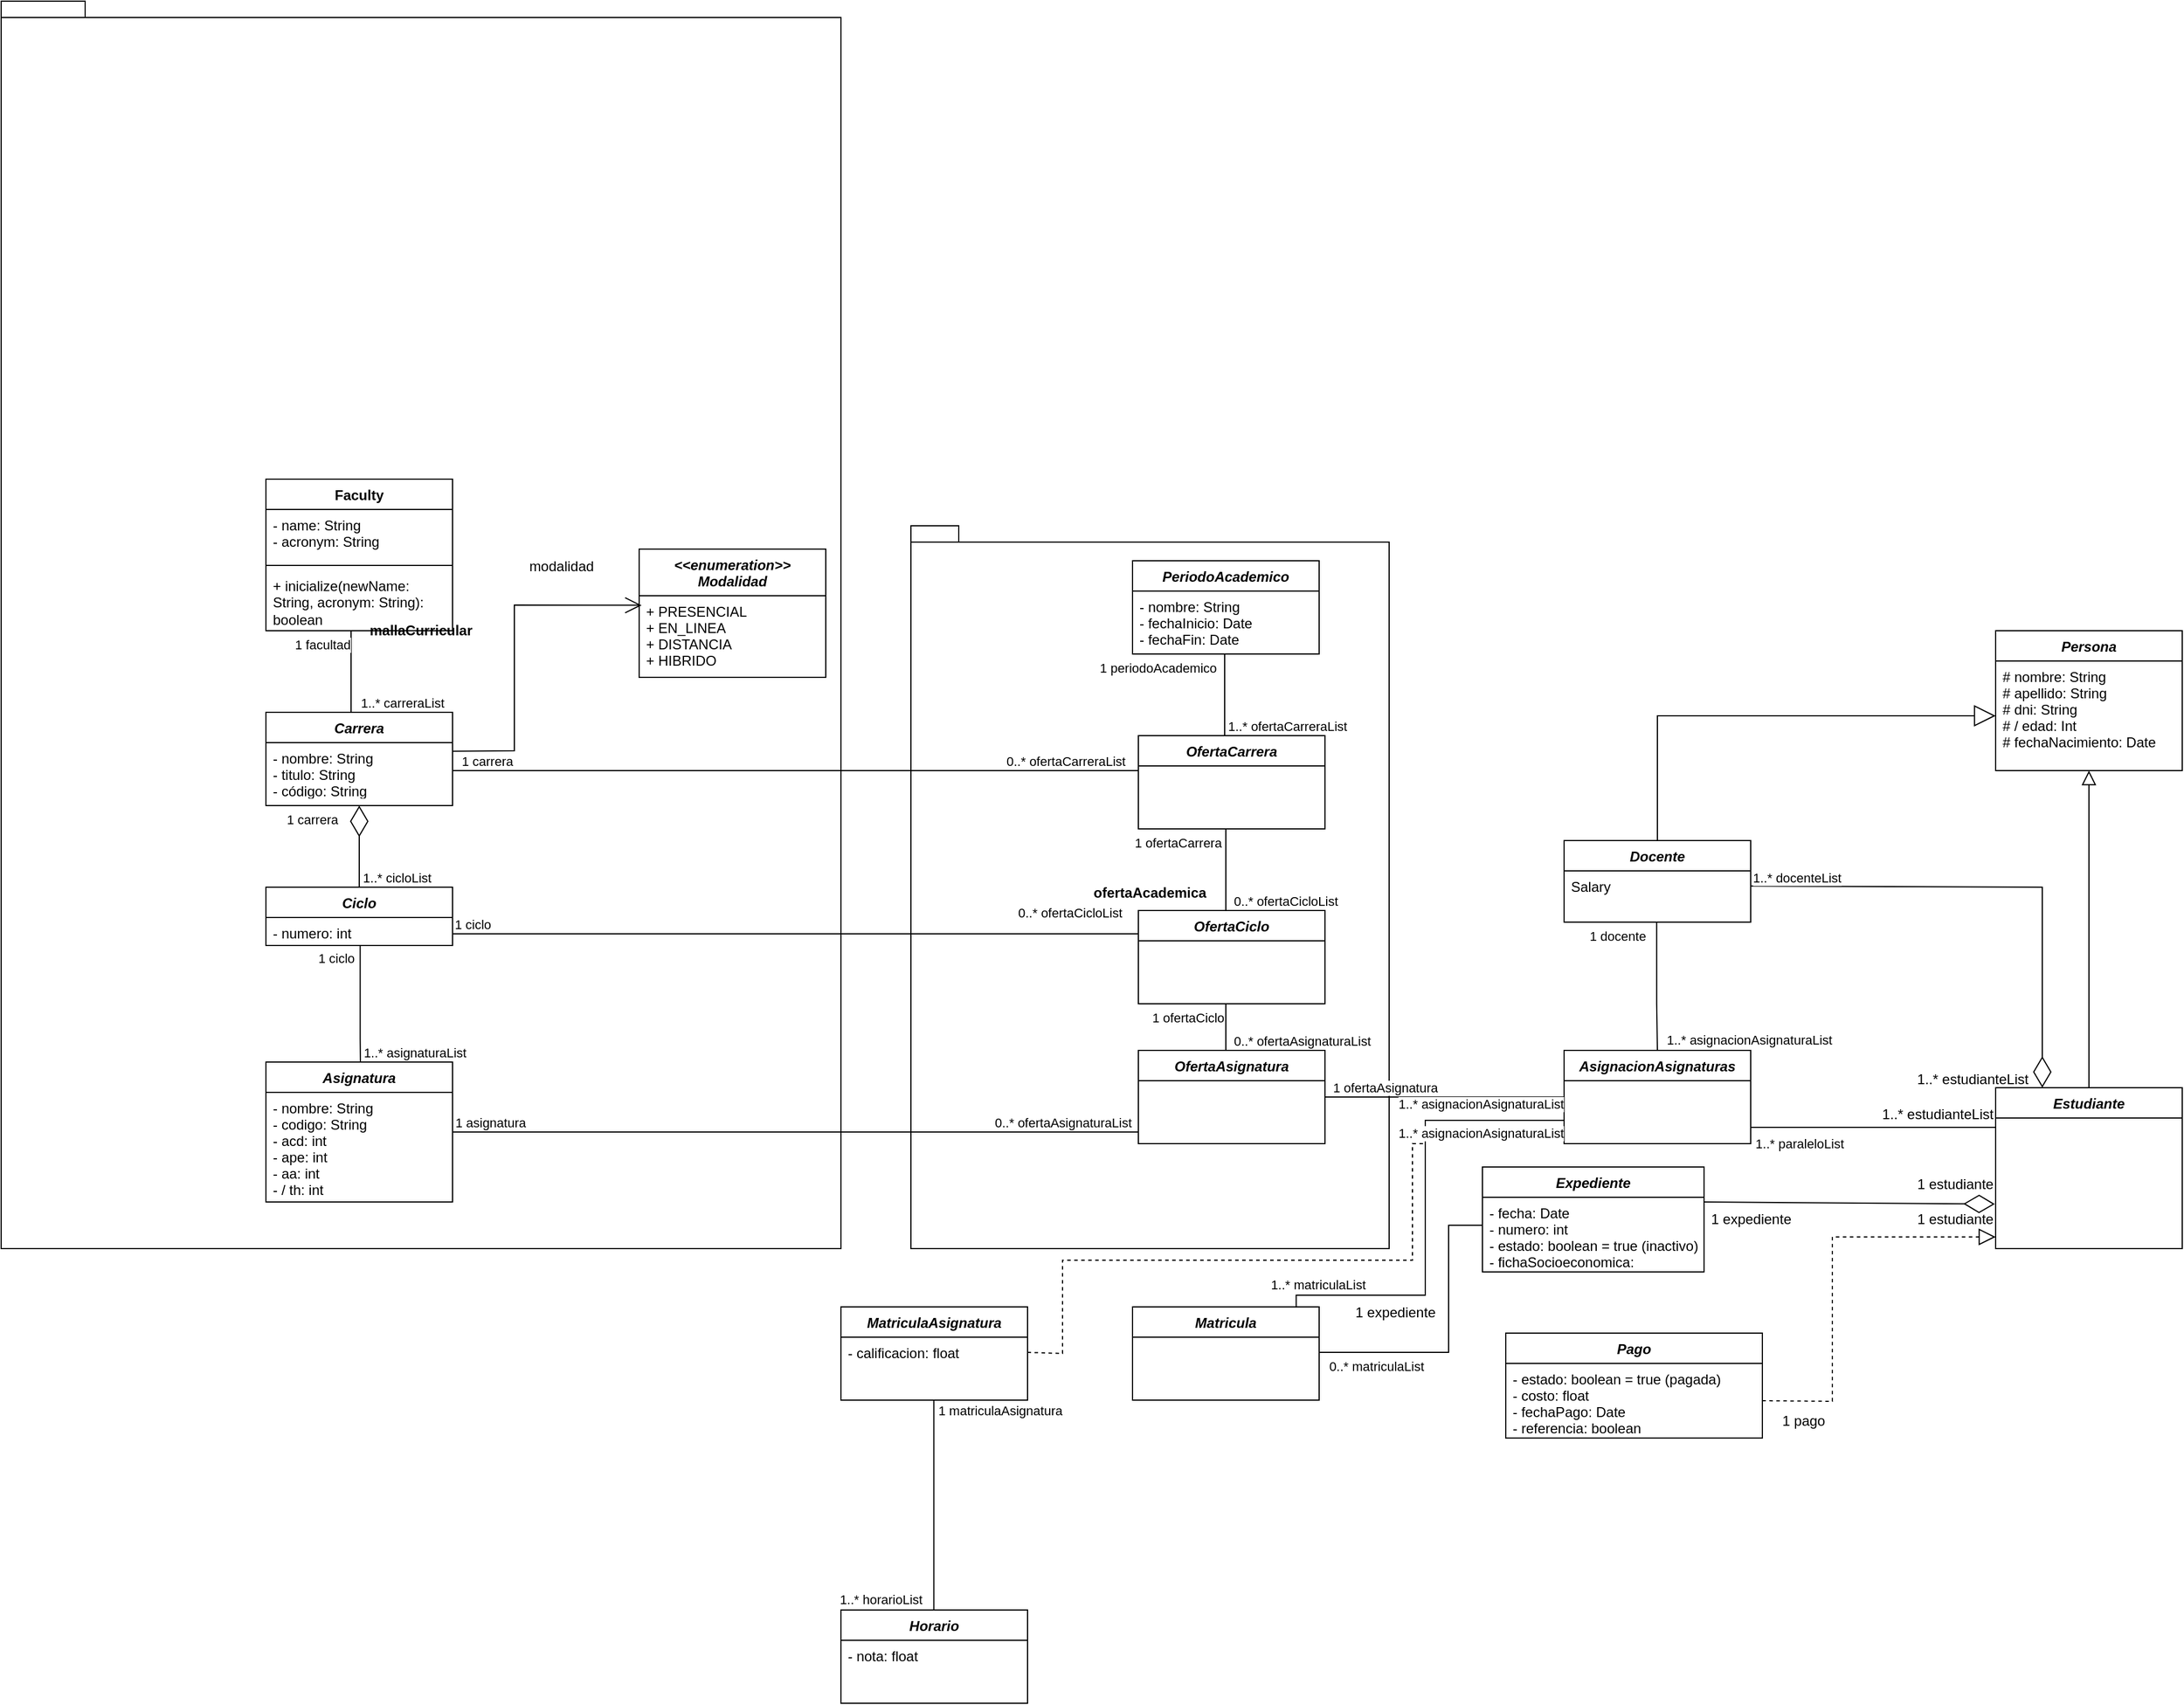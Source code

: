<mxfile version="24.4.8" type="github">
  <diagram id="C5RBs43oDa-KdzZeNtuy" name="Page-1">
    <mxGraphModel dx="3269" dy="857" grid="1" gridSize="10" guides="1" tooltips="1" connect="1" arrows="1" fold="1" page="1" pageScale="1" pageWidth="827" pageHeight="1169" math="0" shadow="0">
      <root>
        <mxCell id="WIyWlLk6GJQsqaUBKTNV-0" />
        <mxCell id="WIyWlLk6GJQsqaUBKTNV-1" parent="WIyWlLk6GJQsqaUBKTNV-0" />
        <mxCell id="DbVtMnXNO2fvEbYJATaU-0" value="ofertaAcademica" style="shape=folder;fontStyle=1;spacingTop=10;tabWidth=40;tabHeight=14;tabPosition=left;html=1;whiteSpace=wrap;" parent="WIyWlLk6GJQsqaUBKTNV-1" vertex="1">
          <mxGeometry x="-190" y="630" width="410" height="620" as="geometry" />
        </mxCell>
        <mxCell id="DbVtMnXNO2fvEbYJATaU-1" value="Persona" style="swimlane;fontStyle=3;align=center;verticalAlign=top;childLayout=stackLayout;horizontal=1;startSize=26;horizontalStack=0;resizeParent=1;resizeLast=0;collapsible=1;marginBottom=0;rounded=0;shadow=0;strokeWidth=1;" parent="WIyWlLk6GJQsqaUBKTNV-1" vertex="1">
          <mxGeometry x="740" y="720" width="160" height="120" as="geometry">
            <mxRectangle x="230" y="140" width="160" height="26" as="alternateBounds" />
          </mxGeometry>
        </mxCell>
        <mxCell id="DbVtMnXNO2fvEbYJATaU-2" value="# nombre: String&#xa;# apellido: String&#xa;# dni: String&#xa;# / edad: Int&#xa;# fechaNacimiento: Date &#xa;" style="text;align=left;verticalAlign=top;spacingLeft=4;spacingRight=4;overflow=hidden;rotatable=0;points=[[0,0.5],[1,0.5]];portConstraint=eastwest;" parent="DbVtMnXNO2fvEbYJATaU-1" vertex="1">
          <mxGeometry y="26" width="160" height="94" as="geometry" />
        </mxCell>
        <mxCell id="DbVtMnXNO2fvEbYJATaU-3" value="Estudiante" style="swimlane;fontStyle=3;align=center;verticalAlign=top;childLayout=stackLayout;horizontal=1;startSize=26;horizontalStack=0;resizeParent=1;resizeLast=0;collapsible=1;marginBottom=0;rounded=0;shadow=0;strokeWidth=1;" parent="WIyWlLk6GJQsqaUBKTNV-1" vertex="1">
          <mxGeometry x="740" y="1112" width="160" height="138" as="geometry">
            <mxRectangle x="130" y="380" width="160" height="26" as="alternateBounds" />
          </mxGeometry>
        </mxCell>
        <mxCell id="DbVtMnXNO2fvEbYJATaU-5" value="" style="endArrow=block;endSize=10;endFill=0;shadow=0;strokeWidth=1;rounded=0;curved=0;edgeStyle=elbowEdgeStyle;elbow=vertical;" parent="WIyWlLk6GJQsqaUBKTNV-1" source="DbVtMnXNO2fvEbYJATaU-3" target="DbVtMnXNO2fvEbYJATaU-1" edge="1">
          <mxGeometry width="160" relative="1" as="geometry">
            <mxPoint x="200" y="203" as="sourcePoint" />
            <mxPoint x="200" y="203" as="targetPoint" />
          </mxGeometry>
        </mxCell>
        <mxCell id="DbVtMnXNO2fvEbYJATaU-6" value="Docente" style="swimlane;fontStyle=3;align=center;verticalAlign=top;childLayout=stackLayout;horizontal=1;startSize=26;horizontalStack=0;resizeParent=1;resizeLast=0;collapsible=1;marginBottom=0;rounded=0;shadow=0;strokeWidth=1;" parent="WIyWlLk6GJQsqaUBKTNV-1" vertex="1">
          <mxGeometry x="370" y="900" width="160" height="70" as="geometry">
            <mxRectangle x="340" y="380" width="170" height="26" as="alternateBounds" />
          </mxGeometry>
        </mxCell>
        <mxCell id="DbVtMnXNO2fvEbYJATaU-7" value="Salary" style="text;align=left;verticalAlign=top;spacingLeft=4;spacingRight=4;overflow=hidden;rotatable=0;points=[[0,0.5],[1,0.5]];portConstraint=eastwest;" parent="DbVtMnXNO2fvEbYJATaU-6" vertex="1">
          <mxGeometry y="26" width="160" height="26" as="geometry" />
        </mxCell>
        <mxCell id="DbVtMnXNO2fvEbYJATaU-8" value="Expediente" style="swimlane;fontStyle=3;align=center;verticalAlign=top;childLayout=stackLayout;horizontal=1;startSize=26;horizontalStack=0;resizeParent=1;resizeLast=0;collapsible=1;marginBottom=0;rounded=0;shadow=0;strokeWidth=1;" parent="WIyWlLk6GJQsqaUBKTNV-1" vertex="1">
          <mxGeometry x="300" y="1180" width="190" height="90" as="geometry">
            <mxRectangle x="340" y="380" width="170" height="26" as="alternateBounds" />
          </mxGeometry>
        </mxCell>
        <mxCell id="DbVtMnXNO2fvEbYJATaU-9" value="- fecha: Date&#xa;- numero: int&#xa;- estado: boolean = true (inactivo)&#xa;- fichaSocioeconomica: " style="text;align=left;verticalAlign=top;spacingLeft=4;spacingRight=4;overflow=hidden;rotatable=0;points=[[0,0.5],[1,0.5]];portConstraint=eastwest;" parent="DbVtMnXNO2fvEbYJATaU-8" vertex="1">
          <mxGeometry y="26" width="190" height="64" as="geometry" />
        </mxCell>
        <mxCell id="DbVtMnXNO2fvEbYJATaU-10" value="1 expediente" style="text;html=1;align=center;verticalAlign=middle;resizable=0;points=[];autosize=1;strokeColor=none;fillColor=none;" parent="WIyWlLk6GJQsqaUBKTNV-1" vertex="1">
          <mxGeometry x="485" y="1210" width="90" height="30" as="geometry" />
        </mxCell>
        <mxCell id="DbVtMnXNO2fvEbYJATaU-11" value="1 estudiante" style="text;html=1;align=center;verticalAlign=middle;resizable=0;points=[];autosize=1;strokeColor=none;fillColor=none;" parent="WIyWlLk6GJQsqaUBKTNV-1" vertex="1">
          <mxGeometry x="660" y="1180" width="90" height="30" as="geometry" />
        </mxCell>
        <mxCell id="DbVtMnXNO2fvEbYJATaU-12" value="mallaCurricular" style="shape=folder;fontStyle=1;spacingTop=10;tabWidth=40;tabHeight=14;tabPosition=left;html=1;whiteSpace=wrap;" parent="WIyWlLk6GJQsqaUBKTNV-1" vertex="1">
          <mxGeometry x="-970" y="180" width="720" height="1070" as="geometry" />
        </mxCell>
        <mxCell id="DbVtMnXNO2fvEbYJATaU-15" value="Carrera" style="swimlane;fontStyle=3;align=center;verticalAlign=top;childLayout=stackLayout;horizontal=1;startSize=26;horizontalStack=0;resizeParent=1;resizeLast=0;collapsible=1;marginBottom=0;rounded=0;shadow=0;strokeWidth=1;" parent="WIyWlLk6GJQsqaUBKTNV-1" vertex="1">
          <mxGeometry x="-743" y="790" width="160" height="80" as="geometry">
            <mxRectangle x="340" y="380" width="170" height="26" as="alternateBounds" />
          </mxGeometry>
        </mxCell>
        <mxCell id="DbVtMnXNO2fvEbYJATaU-16" value="- nombre: String&#xa;- titulo: String&#xa;- código: String" style="text;align=left;verticalAlign=top;spacingLeft=4;spacingRight=4;overflow=hidden;rotatable=0;points=[[0,0.5],[1,0.5]];portConstraint=eastwest;" parent="DbVtMnXNO2fvEbYJATaU-15" vertex="1">
          <mxGeometry y="26" width="160" height="44" as="geometry" />
        </mxCell>
        <mxCell id="DbVtMnXNO2fvEbYJATaU-17" value="&lt;&lt;enumeration&gt;&gt;&#xa;Modalidad" style="swimlane;fontStyle=3;align=center;verticalAlign=top;childLayout=stackLayout;horizontal=1;startSize=40;horizontalStack=0;resizeParent=1;resizeLast=0;collapsible=1;marginBottom=0;rounded=0;shadow=0;strokeWidth=1;" parent="WIyWlLk6GJQsqaUBKTNV-1" vertex="1">
          <mxGeometry x="-423" y="650" width="160" height="110" as="geometry">
            <mxRectangle x="340" y="380" width="170" height="26" as="alternateBounds" />
          </mxGeometry>
        </mxCell>
        <mxCell id="DbVtMnXNO2fvEbYJATaU-18" value="+ PRESENCIAL&#xa;+ EN_LINEA&#xa;+ DISTANCIA&#xa;+ HIBRIDO" style="text;align=left;verticalAlign=top;spacingLeft=4;spacingRight=4;overflow=hidden;rotatable=0;points=[[0,0.5],[1,0.5]];portConstraint=eastwest;" parent="DbVtMnXNO2fvEbYJATaU-17" vertex="1">
          <mxGeometry y="40" width="160" height="70" as="geometry" />
        </mxCell>
        <mxCell id="DbVtMnXNO2fvEbYJATaU-19" value="" style="endArrow=open;endFill=1;endSize=12;html=1;rounded=0;exitX=0.998;exitY=0.168;exitDx=0;exitDy=0;entryX=0.013;entryY=0.117;entryDx=0;entryDy=0;entryPerimeter=0;exitPerimeter=0;" parent="WIyWlLk6GJQsqaUBKTNV-1" source="DbVtMnXNO2fvEbYJATaU-16" target="DbVtMnXNO2fvEbYJATaU-18" edge="1">
          <mxGeometry width="160" relative="1" as="geometry">
            <mxPoint x="-393" y="748" as="sourcePoint" />
            <mxPoint x="-233" y="748" as="targetPoint" />
            <Array as="points">
              <mxPoint x="-530" y="823" />
              <mxPoint x="-530" y="698" />
            </Array>
          </mxGeometry>
        </mxCell>
        <mxCell id="DbVtMnXNO2fvEbYJATaU-20" value="" style="endArrow=none;html=1;edgeStyle=orthogonalEdgeStyle;rounded=0;" parent="WIyWlLk6GJQsqaUBKTNV-1" edge="1">
          <mxGeometry relative="1" as="geometry">
            <mxPoint x="-670" y="720" as="sourcePoint" />
            <mxPoint x="-670" y="790" as="targetPoint" />
            <Array as="points">
              <mxPoint x="-670" y="790" />
            </Array>
          </mxGeometry>
        </mxCell>
        <mxCell id="DbVtMnXNO2fvEbYJATaU-21" value="1 facultad" style="edgeLabel;resizable=0;html=1;align=left;verticalAlign=bottom;" parent="DbVtMnXNO2fvEbYJATaU-20" connectable="0" vertex="1">
          <mxGeometry x="-1" relative="1" as="geometry">
            <mxPoint x="-50" y="20" as="offset" />
          </mxGeometry>
        </mxCell>
        <mxCell id="DbVtMnXNO2fvEbYJATaU-22" value="1..* carreraList" style="edgeLabel;resizable=0;html=1;align=right;verticalAlign=bottom;" parent="DbVtMnXNO2fvEbYJATaU-20" connectable="0" vertex="1">
          <mxGeometry x="1" relative="1" as="geometry">
            <mxPoint x="80" as="offset" />
          </mxGeometry>
        </mxCell>
        <mxCell id="DbVtMnXNO2fvEbYJATaU-23" value="modalidad" style="text;html=1;align=center;verticalAlign=middle;resizable=0;points=[];autosize=1;strokeColor=none;fillColor=none;" parent="WIyWlLk6GJQsqaUBKTNV-1" vertex="1">
          <mxGeometry x="-530" y="650" width="80" height="30" as="geometry" />
        </mxCell>
        <mxCell id="DbVtMnXNO2fvEbYJATaU-24" value="Ciclo" style="swimlane;fontStyle=3;align=center;verticalAlign=top;childLayout=stackLayout;horizontal=1;startSize=26;horizontalStack=0;resizeParent=1;resizeLast=0;collapsible=1;marginBottom=0;rounded=0;shadow=0;strokeWidth=1;" parent="WIyWlLk6GJQsqaUBKTNV-1" vertex="1">
          <mxGeometry x="-743" y="940" width="160" height="50" as="geometry">
            <mxRectangle x="340" y="380" width="170" height="26" as="alternateBounds" />
          </mxGeometry>
        </mxCell>
        <mxCell id="DbVtMnXNO2fvEbYJATaU-25" value="- numero: int" style="text;align=left;verticalAlign=top;spacingLeft=4;spacingRight=4;overflow=hidden;rotatable=0;points=[[0,0.5],[1,0.5]];portConstraint=eastwest;" parent="DbVtMnXNO2fvEbYJATaU-24" vertex="1">
          <mxGeometry y="26" width="160" height="24" as="geometry" />
        </mxCell>
        <mxCell id="DbVtMnXNO2fvEbYJATaU-26" value="" style="endArrow=diamondThin;endFill=0;endSize=24;html=1;rounded=0;exitX=0.5;exitY=0;exitDx=0;exitDy=0;entryX=0.5;entryY=1;entryDx=0;entryDy=0;" parent="WIyWlLk6GJQsqaUBKTNV-1" source="DbVtMnXNO2fvEbYJATaU-24" target="DbVtMnXNO2fvEbYJATaU-15" edge="1">
          <mxGeometry width="160" relative="1" as="geometry">
            <mxPoint x="-493" y="568" as="sourcePoint" />
            <mxPoint x="-353" y="568" as="targetPoint" />
          </mxGeometry>
        </mxCell>
        <mxCell id="DbVtMnXNO2fvEbYJATaU-27" value="1..* cicloList" style="edgeLabel;resizable=0;html=1;align=right;verticalAlign=bottom;" parent="WIyWlLk6GJQsqaUBKTNV-1" connectable="0" vertex="1">
          <mxGeometry x="-600.001" y="940.004" as="geometry" />
        </mxCell>
        <mxCell id="DbVtMnXNO2fvEbYJATaU-28" value="1 carrera" style="edgeLabel;resizable=0;html=1;align=right;verticalAlign=bottom;" parent="WIyWlLk6GJQsqaUBKTNV-1" connectable="0" vertex="1">
          <mxGeometry x="-680.001" y="890.004" as="geometry" />
        </mxCell>
        <mxCell id="DbVtMnXNO2fvEbYJATaU-29" value="Asignatura" style="swimlane;fontStyle=3;align=center;verticalAlign=top;childLayout=stackLayout;horizontal=1;startSize=26;horizontalStack=0;resizeParent=1;resizeLast=0;collapsible=1;marginBottom=0;rounded=0;shadow=0;strokeWidth=1;" parent="WIyWlLk6GJQsqaUBKTNV-1" vertex="1">
          <mxGeometry x="-743" y="1090" width="160" height="120" as="geometry">
            <mxRectangle x="340" y="380" width="170" height="26" as="alternateBounds" />
          </mxGeometry>
        </mxCell>
        <mxCell id="DbVtMnXNO2fvEbYJATaU-30" value="- nombre: String&#xa;- codigo: String&#xa;- acd: int&#xa;- ape: int&#xa;- aa: int&#xa;- / th: int" style="text;align=left;verticalAlign=top;spacingLeft=4;spacingRight=4;overflow=hidden;rotatable=0;points=[[0,0.5],[1,0.5]];portConstraint=eastwest;" parent="DbVtMnXNO2fvEbYJATaU-29" vertex="1">
          <mxGeometry y="26" width="160" height="94" as="geometry" />
        </mxCell>
        <mxCell id="DbVtMnXNO2fvEbYJATaU-31" value="" style="endArrow=none;html=1;edgeStyle=orthogonalEdgeStyle;rounded=0;exitX=0.505;exitY=0.986;exitDx=0;exitDy=0;entryX=0.5;entryY=0;entryDx=0;entryDy=0;exitPerimeter=0;" parent="WIyWlLk6GJQsqaUBKTNV-1" source="DbVtMnXNO2fvEbYJATaU-25" target="DbVtMnXNO2fvEbYJATaU-29" edge="1">
          <mxGeometry relative="1" as="geometry">
            <mxPoint x="-583" y="960" as="sourcePoint" />
            <mxPoint x="-430" y="960" as="targetPoint" />
            <Array as="points">
              <mxPoint x="-662" y="1070" />
              <mxPoint x="-662" y="1090" />
            </Array>
          </mxGeometry>
        </mxCell>
        <mxCell id="DbVtMnXNO2fvEbYJATaU-32" value="1 ciclo" style="edgeLabel;resizable=0;html=1;align=left;verticalAlign=bottom;" parent="DbVtMnXNO2fvEbYJATaU-31" connectable="0" vertex="1">
          <mxGeometry x="-1" relative="1" as="geometry">
            <mxPoint x="-38" y="20" as="offset" />
          </mxGeometry>
        </mxCell>
        <mxCell id="DbVtMnXNO2fvEbYJATaU-33" value="1..* asignaturaList" style="edgeLabel;resizable=0;html=1;align=right;verticalAlign=bottom;" parent="DbVtMnXNO2fvEbYJATaU-31" connectable="0" vertex="1">
          <mxGeometry x="1" relative="1" as="geometry">
            <mxPoint x="93" as="offset" />
          </mxGeometry>
        </mxCell>
        <mxCell id="DbVtMnXNO2fvEbYJATaU-34" value="PeriodoAcademico" style="swimlane;fontStyle=3;align=center;verticalAlign=top;childLayout=stackLayout;horizontal=1;startSize=26;horizontalStack=0;resizeParent=1;resizeLast=0;collapsible=1;marginBottom=0;rounded=0;shadow=0;strokeWidth=1;" parent="WIyWlLk6GJQsqaUBKTNV-1" vertex="1">
          <mxGeometry y="660" width="160" height="80" as="geometry">
            <mxRectangle x="340" y="380" width="170" height="26" as="alternateBounds" />
          </mxGeometry>
        </mxCell>
        <mxCell id="DbVtMnXNO2fvEbYJATaU-35" value="- nombre: String&#xa;- fechaInicio: Date&#xa;- fechaFin: Date" style="text;align=left;verticalAlign=top;spacingLeft=4;spacingRight=4;overflow=hidden;rotatable=0;points=[[0,0.5],[1,0.5]];portConstraint=eastwest;" parent="DbVtMnXNO2fvEbYJATaU-34" vertex="1">
          <mxGeometry y="26" width="160" height="54" as="geometry" />
        </mxCell>
        <mxCell id="DbVtMnXNO2fvEbYJATaU-36" value="OfertaCarrera" style="swimlane;fontStyle=3;align=center;verticalAlign=top;childLayout=stackLayout;horizontal=1;startSize=26;horizontalStack=0;resizeParent=1;resizeLast=0;collapsible=1;marginBottom=0;rounded=0;shadow=0;strokeWidth=1;" parent="WIyWlLk6GJQsqaUBKTNV-1" vertex="1">
          <mxGeometry x="5" y="810" width="160" height="80" as="geometry">
            <mxRectangle x="340" y="380" width="170" height="26" as="alternateBounds" />
          </mxGeometry>
        </mxCell>
        <mxCell id="DbVtMnXNO2fvEbYJATaU-37" value="" style="endArrow=none;html=1;edgeStyle=orthogonalEdgeStyle;rounded=0;" parent="WIyWlLk6GJQsqaUBKTNV-1" edge="1">
          <mxGeometry relative="1" as="geometry">
            <mxPoint x="79" y="740" as="sourcePoint" />
            <mxPoint x="79" y="810" as="targetPoint" />
            <Array as="points">
              <mxPoint x="79" y="810" />
            </Array>
          </mxGeometry>
        </mxCell>
        <mxCell id="DbVtMnXNO2fvEbYJATaU-38" value="1 periodoAcademico" style="edgeLabel;resizable=0;html=1;align=left;verticalAlign=bottom;" parent="WIyWlLk6GJQsqaUBKTNV-1" connectable="0" vertex="1">
          <mxGeometry x="-30" y="760" as="geometry" />
        </mxCell>
        <mxCell id="DbVtMnXNO2fvEbYJATaU-39" value="1..* ofertaCarreraList" style="edgeLabel;resizable=0;html=1;align=left;verticalAlign=bottom;" parent="WIyWlLk6GJQsqaUBKTNV-1" connectable="0" vertex="1">
          <mxGeometry x="80" y="810" as="geometry" />
        </mxCell>
        <mxCell id="DbVtMnXNO2fvEbYJATaU-40" value="1 carrera" style="edgeLabel;resizable=0;html=1;align=right;verticalAlign=bottom;" parent="WIyWlLk6GJQsqaUBKTNV-1" connectable="0" vertex="1">
          <mxGeometry x="-530.001" y="840.004" as="geometry" />
        </mxCell>
        <mxCell id="DbVtMnXNO2fvEbYJATaU-41" value="" style="endArrow=none;html=1;edgeStyle=orthogonalEdgeStyle;rounded=0;exitX=1;exitY=0.25;exitDx=0;exitDy=0;" parent="WIyWlLk6GJQsqaUBKTNV-1" edge="1">
          <mxGeometry relative="1" as="geometry">
            <mxPoint x="-583" y="840" as="sourcePoint" />
            <mxPoint x="5" y="840" as="targetPoint" />
            <Array as="points">
              <mxPoint x="5" y="840" />
            </Array>
          </mxGeometry>
        </mxCell>
        <mxCell id="DbVtMnXNO2fvEbYJATaU-42" value="0..* ofertaCarreraList" style="edgeLabel;resizable=0;html=1;align=left;verticalAlign=bottom;" parent="WIyWlLk6GJQsqaUBKTNV-1" connectable="0" vertex="1">
          <mxGeometry x="-110" y="840" as="geometry" />
        </mxCell>
        <mxCell id="DbVtMnXNO2fvEbYJATaU-43" value="OfertaCiclo" style="swimlane;fontStyle=3;align=center;verticalAlign=top;childLayout=stackLayout;horizontal=1;startSize=26;horizontalStack=0;resizeParent=1;resizeLast=0;collapsible=1;marginBottom=0;rounded=0;shadow=0;strokeWidth=1;" parent="WIyWlLk6GJQsqaUBKTNV-1" vertex="1">
          <mxGeometry x="5" y="960" width="160" height="80" as="geometry">
            <mxRectangle x="340" y="380" width="170" height="26" as="alternateBounds" />
          </mxGeometry>
        </mxCell>
        <mxCell id="DbVtMnXNO2fvEbYJATaU-44" value="" style="endArrow=none;html=1;edgeStyle=orthogonalEdgeStyle;rounded=0;exitX=1;exitY=0.25;exitDx=0;exitDy=0;" parent="WIyWlLk6GJQsqaUBKTNV-1" edge="1">
          <mxGeometry relative="1" as="geometry">
            <mxPoint x="-583" y="980" as="sourcePoint" />
            <mxPoint x="5" y="980" as="targetPoint" />
            <Array as="points">
              <mxPoint x="5" y="980" />
            </Array>
          </mxGeometry>
        </mxCell>
        <mxCell id="DbVtMnXNO2fvEbYJATaU-45" value="" style="endArrow=none;html=1;edgeStyle=orthogonalEdgeStyle;rounded=0;" parent="WIyWlLk6GJQsqaUBKTNV-1" edge="1">
          <mxGeometry relative="1" as="geometry">
            <mxPoint x="80" y="890" as="sourcePoint" />
            <mxPoint x="80" y="930" as="targetPoint" />
            <Array as="points">
              <mxPoint x="80" y="960" />
            </Array>
          </mxGeometry>
        </mxCell>
        <mxCell id="DbVtMnXNO2fvEbYJATaU-46" value="1 ciclo" style="edgeLabel;resizable=0;html=1;align=left;verticalAlign=bottom;" parent="WIyWlLk6GJQsqaUBKTNV-1" connectable="0" vertex="1">
          <mxGeometry x="-583" y="980.004" as="geometry" />
        </mxCell>
        <mxCell id="DbVtMnXNO2fvEbYJATaU-47" value="0..* ofertaCicloList" style="edgeLabel;resizable=0;html=1;align=left;verticalAlign=bottom;" parent="WIyWlLk6GJQsqaUBKTNV-1" connectable="0" vertex="1">
          <mxGeometry x="-100" y="970" as="geometry" />
        </mxCell>
        <mxCell id="DbVtMnXNO2fvEbYJATaU-48" value="1 ofertaCarrera" style="edgeLabel;resizable=0;html=1;align=left;verticalAlign=bottom;" parent="WIyWlLk6GJQsqaUBKTNV-1" connectable="0" vertex="1">
          <mxGeometry y="910" as="geometry" />
        </mxCell>
        <mxCell id="DbVtMnXNO2fvEbYJATaU-49" value="0..* ofertaCicloList" style="edgeLabel;resizable=0;html=1;align=left;verticalAlign=bottom;" parent="WIyWlLk6GJQsqaUBKTNV-1" connectable="0" vertex="1">
          <mxGeometry x="85" y="960" as="geometry" />
        </mxCell>
        <mxCell id="DbVtMnXNO2fvEbYJATaU-50" value="OfertaAsignatura" style="swimlane;fontStyle=3;align=center;verticalAlign=top;childLayout=stackLayout;horizontal=1;startSize=26;horizontalStack=0;resizeParent=1;resizeLast=0;collapsible=1;marginBottom=0;rounded=0;shadow=0;strokeWidth=1;" parent="WIyWlLk6GJQsqaUBKTNV-1" vertex="1">
          <mxGeometry x="5" y="1080" width="160" height="80" as="geometry">
            <mxRectangle x="340" y="380" width="170" height="26" as="alternateBounds" />
          </mxGeometry>
        </mxCell>
        <mxCell id="DbVtMnXNO2fvEbYJATaU-51" value="" style="endArrow=none;html=1;edgeStyle=orthogonalEdgeStyle;rounded=0;exitX=1;exitY=0.25;exitDx=0;exitDy=0;" parent="WIyWlLk6GJQsqaUBKTNV-1" edge="1">
          <mxGeometry relative="1" as="geometry">
            <mxPoint x="-583.06" y="1150" as="sourcePoint" />
            <mxPoint x="5" y="1150" as="targetPoint" />
            <Array as="points">
              <mxPoint x="5" y="1150" />
            </Array>
          </mxGeometry>
        </mxCell>
        <mxCell id="DbVtMnXNO2fvEbYJATaU-52" value="" style="endArrow=none;html=1;edgeStyle=orthogonalEdgeStyle;rounded=0;" parent="WIyWlLk6GJQsqaUBKTNV-1" edge="1">
          <mxGeometry relative="1" as="geometry">
            <mxPoint x="80" y="1040" as="sourcePoint" />
            <mxPoint x="81" y="1080" as="targetPoint" />
            <Array as="points">
              <mxPoint x="80" y="1080" />
              <mxPoint x="81" y="1080" />
            </Array>
          </mxGeometry>
        </mxCell>
        <mxCell id="DbVtMnXNO2fvEbYJATaU-53" value="0..* ofertaAsignaturaList" style="edgeLabel;resizable=0;html=1;align=left;verticalAlign=bottom;" parent="WIyWlLk6GJQsqaUBKTNV-1" connectable="0" vertex="1">
          <mxGeometry x="85" y="1080" as="geometry" />
        </mxCell>
        <mxCell id="DbVtMnXNO2fvEbYJATaU-54" value="0..* ofertaAsignaturaList" style="edgeLabel;resizable=0;html=1;align=left;verticalAlign=bottom;" parent="WIyWlLk6GJQsqaUBKTNV-1" connectable="0" vertex="1">
          <mxGeometry x="-120" y="1150" as="geometry" />
        </mxCell>
        <mxCell id="DbVtMnXNO2fvEbYJATaU-55" value="1 asignatura" style="edgeLabel;resizable=0;html=1;align=right;verticalAlign=bottom;" parent="WIyWlLk6GJQsqaUBKTNV-1" connectable="0" vertex="1">
          <mxGeometry x="-520" y="1150.004" as="geometry" />
        </mxCell>
        <mxCell id="DbVtMnXNO2fvEbYJATaU-56" value="1 ofertaCiclo" style="edgeLabel;resizable=0;html=1;align=left;verticalAlign=bottom;" parent="WIyWlLk6GJQsqaUBKTNV-1" connectable="0" vertex="1">
          <mxGeometry x="15" y="1060" as="geometry" />
        </mxCell>
        <mxCell id="DbVtMnXNO2fvEbYJATaU-57" value="AsignacionAsignaturas" style="swimlane;fontStyle=3;align=center;verticalAlign=top;childLayout=stackLayout;horizontal=1;startSize=26;horizontalStack=0;resizeParent=1;resizeLast=0;collapsible=1;marginBottom=0;rounded=0;shadow=0;strokeWidth=1;" parent="WIyWlLk6GJQsqaUBKTNV-1" vertex="1">
          <mxGeometry x="370" y="1080" width="160" height="80" as="geometry">
            <mxRectangle x="340" y="380" width="170" height="26" as="alternateBounds" />
          </mxGeometry>
        </mxCell>
        <mxCell id="DbVtMnXNO2fvEbYJATaU-58" value="" style="endArrow=none;html=1;edgeStyle=orthogonalEdgeStyle;rounded=0;exitX=1;exitY=0.5;exitDx=0;exitDy=0;entryX=0;entryY=0.5;entryDx=0;entryDy=0;" parent="WIyWlLk6GJQsqaUBKTNV-1" source="DbVtMnXNO2fvEbYJATaU-50" edge="1">
          <mxGeometry relative="1" as="geometry">
            <mxPoint x="280" y="1099.98" as="sourcePoint" />
            <mxPoint x="370" y="1119" as="targetPoint" />
            <Array as="points">
              <mxPoint x="370" y="1120" />
            </Array>
          </mxGeometry>
        </mxCell>
        <mxCell id="DbVtMnXNO2fvEbYJATaU-59" value="1 ofertaAsignatura" style="edgeLabel;resizable=0;html=1;align=left;verticalAlign=bottom;" parent="DbVtMnXNO2fvEbYJATaU-58" connectable="0" vertex="1">
          <mxGeometry x="-1" relative="1" as="geometry">
            <mxPoint x="5" as="offset" />
          </mxGeometry>
        </mxCell>
        <mxCell id="DbVtMnXNO2fvEbYJATaU-60" value="" style="endArrow=none;html=1;edgeStyle=orthogonalEdgeStyle;rounded=0;entryX=0.5;entryY=0;entryDx=0;entryDy=0;" parent="WIyWlLk6GJQsqaUBKTNV-1" target="DbVtMnXNO2fvEbYJATaU-57" edge="1">
          <mxGeometry relative="1" as="geometry">
            <mxPoint x="449.37" y="970" as="sourcePoint" />
            <mxPoint x="449.37" y="1040" as="targetPoint" />
            <Array as="points">
              <mxPoint x="449" y="1040" />
            </Array>
          </mxGeometry>
        </mxCell>
        <mxCell id="DbVtMnXNO2fvEbYJATaU-61" value="1 docente" style="edgeLabel;resizable=0;html=1;align=left;verticalAlign=bottom;" parent="WIyWlLk6GJQsqaUBKTNV-1" connectable="0" vertex="1">
          <mxGeometry x="390" y="990" as="geometry" />
        </mxCell>
        <mxCell id="DbVtMnXNO2fvEbYJATaU-62" value="MatriculaAsignatura" style="swimlane;fontStyle=3;align=center;verticalAlign=top;childLayout=stackLayout;horizontal=1;startSize=26;horizontalStack=0;resizeParent=1;resizeLast=0;collapsible=1;marginBottom=0;rounded=0;shadow=0;strokeWidth=1;" parent="WIyWlLk6GJQsqaUBKTNV-1" vertex="1">
          <mxGeometry x="-250" y="1300" width="160" height="80" as="geometry">
            <mxRectangle x="340" y="380" width="170" height="26" as="alternateBounds" />
          </mxGeometry>
        </mxCell>
        <mxCell id="DbVtMnXNO2fvEbYJATaU-63" value="- calificacion: float " style="text;align=left;verticalAlign=top;spacingLeft=4;spacingRight=4;overflow=hidden;rotatable=0;points=[[0,0.5],[1,0.5]];portConstraint=eastwest;" parent="DbVtMnXNO2fvEbYJATaU-62" vertex="1">
          <mxGeometry y="26" width="160" height="26" as="geometry" />
        </mxCell>
        <mxCell id="DbVtMnXNO2fvEbYJATaU-64" value="Pago" style="swimlane;fontStyle=3;align=center;verticalAlign=top;childLayout=stackLayout;horizontal=1;startSize=26;horizontalStack=0;resizeParent=1;resizeLast=0;collapsible=1;marginBottom=0;rounded=0;shadow=0;strokeWidth=1;" parent="WIyWlLk6GJQsqaUBKTNV-1" vertex="1">
          <mxGeometry x="320" y="1322.5" width="220" height="90" as="geometry">
            <mxRectangle x="340" y="380" width="170" height="26" as="alternateBounds" />
          </mxGeometry>
        </mxCell>
        <mxCell id="DbVtMnXNO2fvEbYJATaU-65" value="- estado: boolean = true (pagada)&#xa;- costo: float&#xa;- fechaPago: Date&#xa;- referencia: boolean" style="text;align=left;verticalAlign=top;spacingLeft=4;spacingRight=4;overflow=hidden;rotatable=0;points=[[0,0.5],[1,0.5]];portConstraint=eastwest;" parent="DbVtMnXNO2fvEbYJATaU-64" vertex="1">
          <mxGeometry y="26" width="220" height="64" as="geometry" />
        </mxCell>
        <mxCell id="DbVtMnXNO2fvEbYJATaU-66" value="" style="endArrow=diamondThin;endFill=0;endSize=24;html=1;rounded=0;exitX=1;exitY=0.063;exitDx=0;exitDy=0;exitPerimeter=0;entryX=0.881;entryY=1.059;entryDx=0;entryDy=0;entryPerimeter=0;" parent="WIyWlLk6GJQsqaUBKTNV-1" source="DbVtMnXNO2fvEbYJATaU-9" target="DbVtMnXNO2fvEbYJATaU-11" edge="1">
          <mxGeometry width="160" relative="1" as="geometry">
            <mxPoint x="490" y="1220" as="sourcePoint" />
            <mxPoint x="620" y="1218" as="targetPoint" />
          </mxGeometry>
        </mxCell>
        <mxCell id="DbVtMnXNO2fvEbYJATaU-67" value="" style="endArrow=block;endSize=16;endFill=0;html=1;rounded=0;exitX=0.5;exitY=0;exitDx=0;exitDy=0;entryX=0;entryY=0.5;entryDx=0;entryDy=0;" parent="WIyWlLk6GJQsqaUBKTNV-1" source="DbVtMnXNO2fvEbYJATaU-6" target="DbVtMnXNO2fvEbYJATaU-2" edge="1">
          <mxGeometry width="160" relative="1" as="geometry">
            <mxPoint x="440" y="796.47" as="sourcePoint" />
            <mxPoint x="600" y="796.47" as="targetPoint" />
            <Array as="points">
              <mxPoint x="450" y="793" />
            </Array>
          </mxGeometry>
        </mxCell>
        <mxCell id="DbVtMnXNO2fvEbYJATaU-68" value="" style="endArrow=diamondThin;endFill=0;endSize=24;html=1;rounded=0;exitX=1;exitY=0.5;exitDx=0;exitDy=0;entryX=0.25;entryY=0;entryDx=0;entryDy=0;" parent="WIyWlLk6GJQsqaUBKTNV-1" source="DbVtMnXNO2fvEbYJATaU-7" target="DbVtMnXNO2fvEbYJATaU-3" edge="1">
          <mxGeometry width="160" relative="1" as="geometry">
            <mxPoint x="730" y="950" as="sourcePoint" />
            <mxPoint x="860" y="950" as="targetPoint" />
            <Array as="points">
              <mxPoint x="780" y="940" />
            </Array>
          </mxGeometry>
        </mxCell>
        <mxCell id="DbVtMnXNO2fvEbYJATaU-69" value="1..* estudianteList" style="text;html=1;align=center;verticalAlign=middle;resizable=0;points=[];autosize=1;strokeColor=none;fillColor=none;" parent="WIyWlLk6GJQsqaUBKTNV-1" vertex="1">
          <mxGeometry x="660" y="1090" width="120" height="30" as="geometry" />
        </mxCell>
        <mxCell id="DbVtMnXNO2fvEbYJATaU-70" value="1..* docenteList" style="edgeLabel;resizable=0;html=1;align=left;verticalAlign=bottom;" parent="WIyWlLk6GJQsqaUBKTNV-1" connectable="0" vertex="1">
          <mxGeometry x="530" y="940" as="geometry" />
        </mxCell>
        <mxCell id="DbVtMnXNO2fvEbYJATaU-71" value="Horario" style="swimlane;fontStyle=3;align=center;verticalAlign=top;childLayout=stackLayout;horizontal=1;startSize=26;horizontalStack=0;resizeParent=1;resizeLast=0;collapsible=1;marginBottom=0;rounded=0;shadow=0;strokeWidth=1;" parent="WIyWlLk6GJQsqaUBKTNV-1" vertex="1">
          <mxGeometry x="-250" y="1560" width="160" height="80" as="geometry">
            <mxRectangle x="340" y="380" width="170" height="26" as="alternateBounds" />
          </mxGeometry>
        </mxCell>
        <mxCell id="DbVtMnXNO2fvEbYJATaU-72" value="- nota: float" style="text;align=left;verticalAlign=top;spacingLeft=4;spacingRight=4;overflow=hidden;rotatable=0;points=[[0,0.5],[1,0.5]];portConstraint=eastwest;" parent="DbVtMnXNO2fvEbYJATaU-71" vertex="1">
          <mxGeometry y="26" width="160" height="26" as="geometry" />
        </mxCell>
        <mxCell id="DbVtMnXNO2fvEbYJATaU-73" value="" style="line;strokeWidth=1;fillColor=none;align=left;verticalAlign=middle;spacingTop=-1;spacingLeft=3;spacingRight=3;rotatable=0;labelPosition=right;points=[];portConstraint=eastwest;strokeColor=inherit;" parent="WIyWlLk6GJQsqaUBKTNV-1" vertex="1">
          <mxGeometry x="530" y="1142" width="210" height="8" as="geometry" />
        </mxCell>
        <mxCell id="DbVtMnXNO2fvEbYJATaU-74" value="1..* estudianteList" style="text;html=1;align=center;verticalAlign=middle;resizable=0;points=[];autosize=1;strokeColor=none;fillColor=none;" parent="WIyWlLk6GJQsqaUBKTNV-1" vertex="1">
          <mxGeometry x="630" y="1120" width="120" height="30" as="geometry" />
        </mxCell>
        <mxCell id="DbVtMnXNO2fvEbYJATaU-75" value="1..* paraleloList" style="edgeLabel;resizable=0;html=1;align=right;verticalAlign=bottom;" parent="WIyWlLk6GJQsqaUBKTNV-1" connectable="0" vertex="1">
          <mxGeometry x="610" y="1168.997" as="geometry" />
        </mxCell>
        <mxCell id="DbVtMnXNO2fvEbYJATaU-76" value="" style="endArrow=block;dashed=1;endFill=0;endSize=12;html=1;rounded=0;exitX=1;exitY=0.5;exitDx=0;exitDy=0;" parent="WIyWlLk6GJQsqaUBKTNV-1" source="DbVtMnXNO2fvEbYJATaU-65" edge="1">
          <mxGeometry width="160" relative="1" as="geometry">
            <mxPoint x="580" y="1240" as="sourcePoint" />
            <mxPoint x="740" y="1240" as="targetPoint" />
            <Array as="points">
              <mxPoint x="600" y="1381" />
              <mxPoint x="600" y="1240" />
            </Array>
          </mxGeometry>
        </mxCell>
        <mxCell id="DbVtMnXNO2fvEbYJATaU-77" value="1 pago" style="text;html=1;align=center;verticalAlign=middle;resizable=0;points=[];autosize=1;strokeColor=none;fillColor=none;" parent="WIyWlLk6GJQsqaUBKTNV-1" vertex="1">
          <mxGeometry x="545" y="1382.5" width="60" height="30" as="geometry" />
        </mxCell>
        <mxCell id="DbVtMnXNO2fvEbYJATaU-78" value="1 estudiante" style="text;html=1;align=center;verticalAlign=middle;resizable=0;points=[];autosize=1;strokeColor=none;fillColor=none;" parent="WIyWlLk6GJQsqaUBKTNV-1" vertex="1">
          <mxGeometry x="660" y="1210" width="90" height="30" as="geometry" />
        </mxCell>
        <mxCell id="DbVtMnXNO2fvEbYJATaU-79" value="Matricula" style="swimlane;fontStyle=3;align=center;verticalAlign=top;childLayout=stackLayout;horizontal=1;startSize=26;horizontalStack=0;resizeParent=1;resizeLast=0;collapsible=1;marginBottom=0;rounded=0;shadow=0;strokeWidth=1;" parent="WIyWlLk6GJQsqaUBKTNV-1" vertex="1">
          <mxGeometry y="1300" width="160" height="80" as="geometry">
            <mxRectangle x="340" y="380" width="170" height="26" as="alternateBounds" />
          </mxGeometry>
        </mxCell>
        <mxCell id="DbVtMnXNO2fvEbYJATaU-80" value="" style="endArrow=none;html=1;edgeStyle=orthogonalEdgeStyle;rounded=0;exitX=0;exitY=0.5;exitDx=0;exitDy=0;" parent="WIyWlLk6GJQsqaUBKTNV-1" source="DbVtMnXNO2fvEbYJATaU-9" edge="1">
          <mxGeometry relative="1" as="geometry">
            <mxPoint x="270" y="1212.5" as="sourcePoint" />
            <mxPoint x="160" y="1339" as="targetPoint" />
            <Array as="points">
              <mxPoint x="300" y="1230" />
              <mxPoint x="271" y="1230" />
              <mxPoint x="271" y="1339" />
            </Array>
          </mxGeometry>
        </mxCell>
        <mxCell id="DbVtMnXNO2fvEbYJATaU-81" value="0..* matriculaList" style="edgeLabel;resizable=0;html=1;align=right;verticalAlign=bottom;" parent="WIyWlLk6GJQsqaUBKTNV-1" connectable="0" vertex="1">
          <mxGeometry x="250" y="1359.997" as="geometry" />
        </mxCell>
        <mxCell id="DbVtMnXNO2fvEbYJATaU-82" value="1 expediente" style="text;html=1;align=center;verticalAlign=middle;resizable=0;points=[];autosize=1;strokeColor=none;fillColor=none;" parent="WIyWlLk6GJQsqaUBKTNV-1" vertex="1">
          <mxGeometry x="180" y="1290" width="90" height="30" as="geometry" />
        </mxCell>
        <mxCell id="DbVtMnXNO2fvEbYJATaU-83" value="" style="endArrow=none;html=1;edgeStyle=orthogonalEdgeStyle;rounded=0;exitX=0;exitY=0.75;exitDx=0;exitDy=0;entryX=0.877;entryY=0.008;entryDx=0;entryDy=0;entryPerimeter=0;" parent="WIyWlLk6GJQsqaUBKTNV-1" source="DbVtMnXNO2fvEbYJATaU-57" target="DbVtMnXNO2fvEbYJATaU-79" edge="1">
          <mxGeometry relative="1" as="geometry">
            <mxPoint x="280" y="1189" as="sourcePoint" />
            <mxPoint x="140" y="1290" as="targetPoint" />
            <Array as="points">
              <mxPoint x="251" y="1140" />
              <mxPoint x="251" y="1290" />
              <mxPoint x="140" y="1290" />
            </Array>
          </mxGeometry>
        </mxCell>
        <mxCell id="DbVtMnXNO2fvEbYJATaU-84" value="1..* matriculaList" style="edgeLabel;resizable=0;html=1;align=right;verticalAlign=bottom;" parent="WIyWlLk6GJQsqaUBKTNV-1" connectable="0" vertex="1">
          <mxGeometry x="200" y="1289.997" as="geometry" />
        </mxCell>
        <mxCell id="DbVtMnXNO2fvEbYJATaU-85" value="1..* asignacionAsignaturaList" style="edgeLabel;resizable=0;html=1;align=right;verticalAlign=bottom;" parent="WIyWlLk6GJQsqaUBKTNV-1" connectable="0" vertex="1">
          <mxGeometry x="370" y="1159.997" as="geometry" />
        </mxCell>
        <mxCell id="DbVtMnXNO2fvEbYJATaU-86" value="1..* asignacionAsignaturaList" style="edgeLabel;resizable=0;html=1;align=right;verticalAlign=bottom;" parent="WIyWlLk6GJQsqaUBKTNV-1" connectable="0" vertex="1">
          <mxGeometry x="370" y="1134.997" as="geometry" />
        </mxCell>
        <mxCell id="DbVtMnXNO2fvEbYJATaU-87" value="1..* asignacionAsignaturaList" style="edgeLabel;resizable=0;html=1;align=right;verticalAlign=bottom;" parent="WIyWlLk6GJQsqaUBKTNV-1" connectable="0" vertex="1">
          <mxGeometry x="600" y="1079.997" as="geometry" />
        </mxCell>
        <mxCell id="DbVtMnXNO2fvEbYJATaU-88" value="" style="endArrow=none;dashed=1;html=1;rounded=0;exitX=1;exitY=0.5;exitDx=0;exitDy=0;" parent="WIyWlLk6GJQsqaUBKTNV-1" source="DbVtMnXNO2fvEbYJATaU-63" edge="1">
          <mxGeometry width="50" height="50" relative="1" as="geometry">
            <mxPoint x="-80" y="1380" as="sourcePoint" />
            <mxPoint x="250" y="1160" as="targetPoint" />
            <Array as="points">
              <mxPoint x="-60" y="1340" />
              <mxPoint x="-60" y="1260" />
              <mxPoint x="240" y="1260" />
              <mxPoint x="240" y="1160" />
            </Array>
          </mxGeometry>
        </mxCell>
        <mxCell id="DbVtMnXNO2fvEbYJATaU-89" value="" style="endArrow=none;html=1;rounded=0;exitX=0.75;exitY=0;exitDx=0;exitDy=0;entryX=0.75;entryY=1;entryDx=0;entryDy=0;" parent="WIyWlLk6GJQsqaUBKTNV-1" edge="1">
          <mxGeometry width="50" height="50" relative="1" as="geometry">
            <mxPoint x="-170.34" y="1560.0" as="sourcePoint" />
            <mxPoint x="-170.34" y="1380.0" as="targetPoint" />
            <Array as="points">
              <mxPoint x="-170.34" y="1470" />
            </Array>
          </mxGeometry>
        </mxCell>
        <mxCell id="DbVtMnXNO2fvEbYJATaU-90" value="1..* horarioList" style="edgeLabel;resizable=0;html=1;align=right;verticalAlign=bottom;" parent="WIyWlLk6GJQsqaUBKTNV-1" connectable="0" vertex="1">
          <mxGeometry x="-180" y="1559.997" as="geometry" />
        </mxCell>
        <mxCell id="DbVtMnXNO2fvEbYJATaU-91" value="1 matriculaAsignatura" style="edgeLabel;resizable=0;html=1;align=right;verticalAlign=bottom;" parent="WIyWlLk6GJQsqaUBKTNV-1" connectable="0" vertex="1">
          <mxGeometry x="-60" y="1397.497" as="geometry" />
        </mxCell>
        <mxCell id="GVpLgS6nIWSQLSiWFE4P-1" value="Faculty" style="swimlane;fontStyle=1;align=center;verticalAlign=top;childLayout=stackLayout;horizontal=1;startSize=26;horizontalStack=0;resizeParent=1;resizeParentMax=0;resizeLast=0;collapsible=1;marginBottom=0;whiteSpace=wrap;html=1;" vertex="1" parent="WIyWlLk6GJQsqaUBKTNV-1">
          <mxGeometry x="-743" y="590" width="160" height="130" as="geometry" />
        </mxCell>
        <mxCell id="GVpLgS6nIWSQLSiWFE4P-2" value="- name: String&lt;div&gt;- acronym: String&lt;/div&gt;" style="text;strokeColor=none;fillColor=none;align=left;verticalAlign=top;spacingLeft=4;spacingRight=4;overflow=hidden;rotatable=0;points=[[0,0.5],[1,0.5]];portConstraint=eastwest;whiteSpace=wrap;html=1;" vertex="1" parent="GVpLgS6nIWSQLSiWFE4P-1">
          <mxGeometry y="26" width="160" height="44" as="geometry" />
        </mxCell>
        <mxCell id="GVpLgS6nIWSQLSiWFE4P-3" value="" style="line;strokeWidth=1;fillColor=none;align=left;verticalAlign=middle;spacingTop=-1;spacingLeft=3;spacingRight=3;rotatable=0;labelPosition=right;points=[];portConstraint=eastwest;strokeColor=inherit;" vertex="1" parent="GVpLgS6nIWSQLSiWFE4P-1">
          <mxGeometry y="70" width="160" height="8" as="geometry" />
        </mxCell>
        <mxCell id="GVpLgS6nIWSQLSiWFE4P-4" value="+ inicialize(newName: String, acronym: String): boolean" style="text;strokeColor=none;fillColor=none;align=left;verticalAlign=top;spacingLeft=4;spacingRight=4;overflow=hidden;rotatable=0;points=[[0,0.5],[1,0.5]];portConstraint=eastwest;whiteSpace=wrap;html=1;" vertex="1" parent="GVpLgS6nIWSQLSiWFE4P-1">
          <mxGeometry y="78" width="160" height="52" as="geometry" />
        </mxCell>
      </root>
    </mxGraphModel>
  </diagram>
</mxfile>
